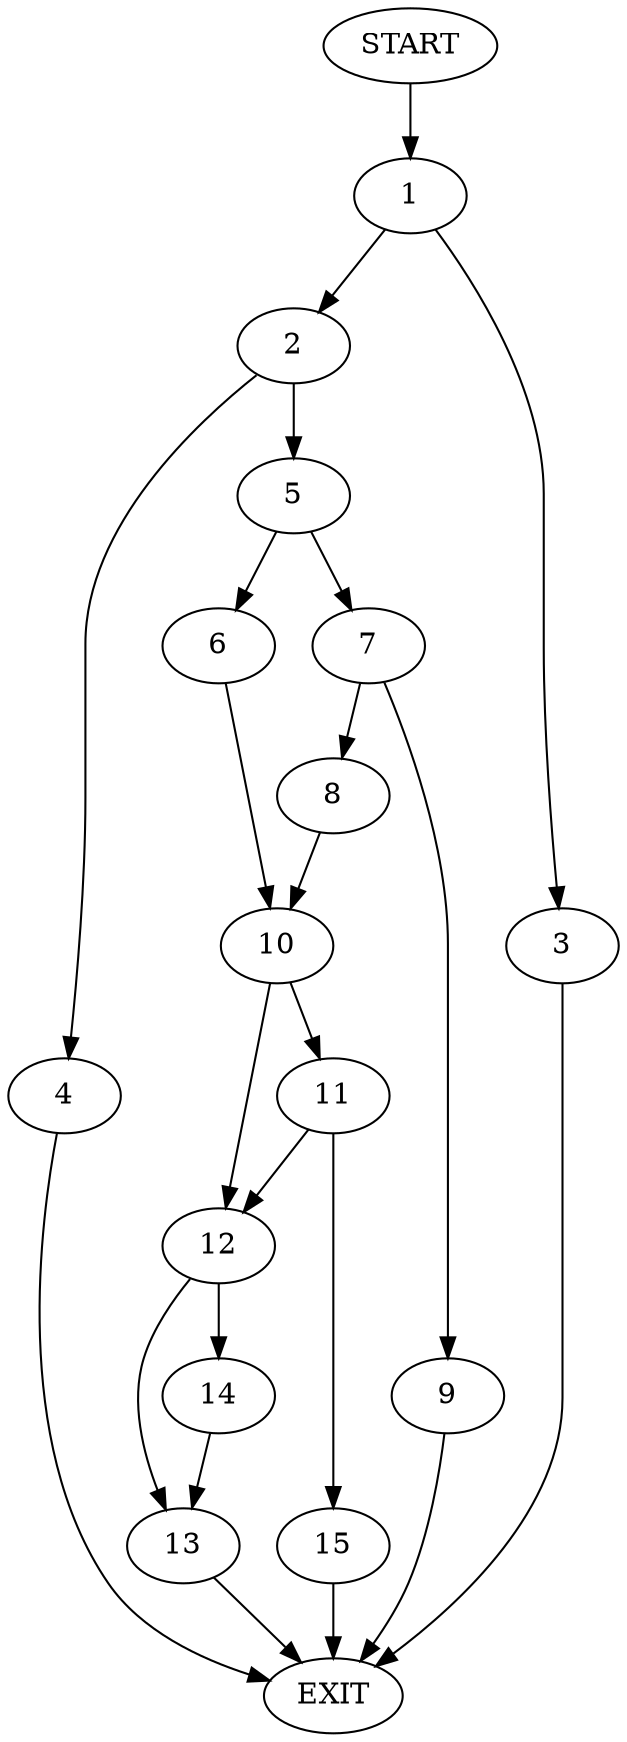 digraph {
0 [label="START"]
16 [label="EXIT"]
0 -> 1
1 -> 2
1 -> 3
2 -> 4
2 -> 5
3 -> 16
5 -> 6
5 -> 7
4 -> 16
7 -> 8
7 -> 9
6 -> 10
9 -> 16
8 -> 10
10 -> 11
10 -> 12
12 -> 13
12 -> 14
11 -> 12
11 -> 15
15 -> 16
13 -> 16
14 -> 13
}
